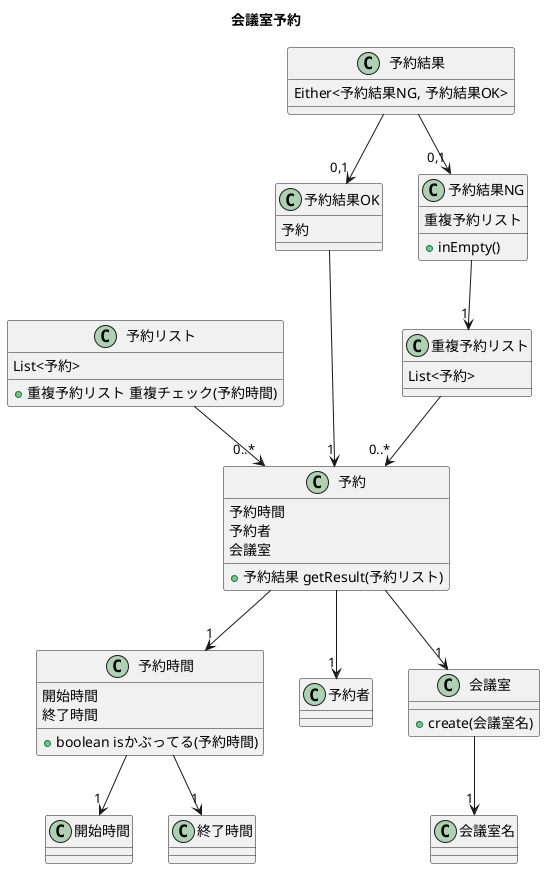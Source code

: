 @startuml
title 会議室予約

class 予約 {
  予約時間
  予約者
  会議室
  +予約結果 getResult(予約リスト)
}

class 予約リスト {
  List<予約>
  +重複予約リスト 重複チェック(予約時間)
}
class 重複予約リスト {
  List<予約>
}

class 予約時間 {
  開始時間
  終了時間
  + boolean isかぶってる(予約時間)
}

class 開始時間 {
}
class 終了時間 {
}

class 予約結果{
  Either<予約結果NG, 予約結果OK>
}

class 予約結果OK {
  予約
}
class 予約結果NG {
  重複予約リスト
  + inEmpty()
}

class 予約者 {
}

class 会議室 {
  + create(会議室名)
}
class 会議室名 {
}

予約リスト -->"0..*" 予約
重複予約リスト -->"0..*" 予約

予約 --> "1"予約者
予約 --> "1"予約時間
予約 --> "1"会議室

予約結果 -->"0,1" 予約結果OK
予約結果 -->"0,1" 予約結果NG

予約結果OK -->"1" 予約
予約結果NG -->"1" 重複予約リスト

予約時間 -->"1" 開始時間
予約時間 -->"1" 終了時間

会議室 -->"1" 会議室名

@enduml